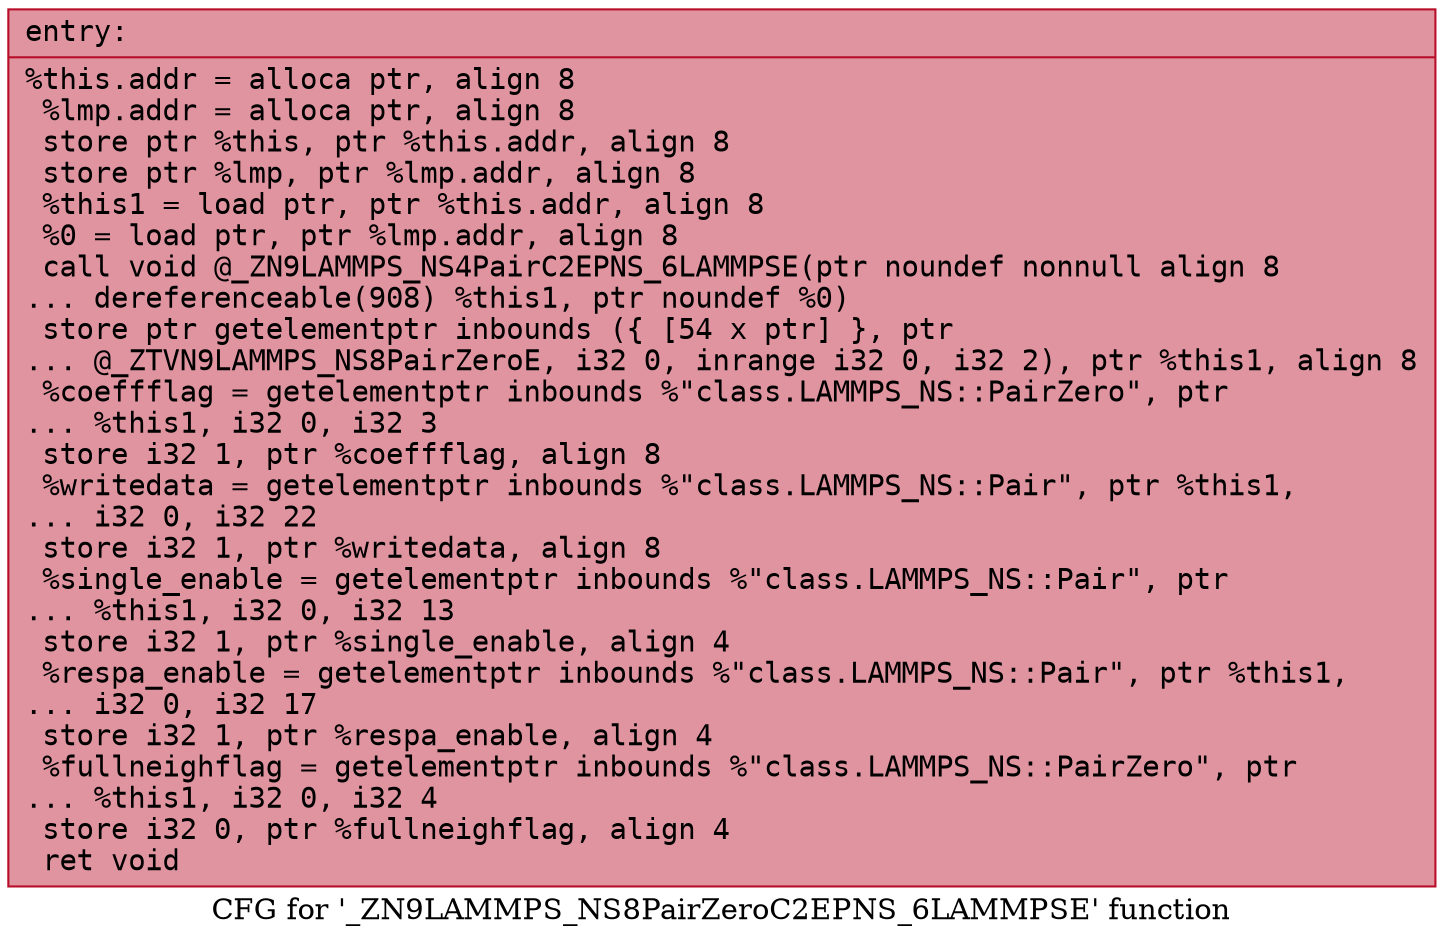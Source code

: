 digraph "CFG for '_ZN9LAMMPS_NS8PairZeroC2EPNS_6LAMMPSE' function" {
	label="CFG for '_ZN9LAMMPS_NS8PairZeroC2EPNS_6LAMMPSE' function";

	Node0x55f528d3a580 [shape=record,color="#b70d28ff", style=filled, fillcolor="#b70d2870" fontname="Courier",label="{entry:\l|  %this.addr = alloca ptr, align 8\l  %lmp.addr = alloca ptr, align 8\l  store ptr %this, ptr %this.addr, align 8\l  store ptr %lmp, ptr %lmp.addr, align 8\l  %this1 = load ptr, ptr %this.addr, align 8\l  %0 = load ptr, ptr %lmp.addr, align 8\l  call void @_ZN9LAMMPS_NS4PairC2EPNS_6LAMMPSE(ptr noundef nonnull align 8\l... dereferenceable(908) %this1, ptr noundef %0)\l  store ptr getelementptr inbounds (\{ [54 x ptr] \}, ptr\l... @_ZTVN9LAMMPS_NS8PairZeroE, i32 0, inrange i32 0, i32 2), ptr %this1, align 8\l  %coeffflag = getelementptr inbounds %\"class.LAMMPS_NS::PairZero\", ptr\l... %this1, i32 0, i32 3\l  store i32 1, ptr %coeffflag, align 8\l  %writedata = getelementptr inbounds %\"class.LAMMPS_NS::Pair\", ptr %this1,\l... i32 0, i32 22\l  store i32 1, ptr %writedata, align 8\l  %single_enable = getelementptr inbounds %\"class.LAMMPS_NS::Pair\", ptr\l... %this1, i32 0, i32 13\l  store i32 1, ptr %single_enable, align 4\l  %respa_enable = getelementptr inbounds %\"class.LAMMPS_NS::Pair\", ptr %this1,\l... i32 0, i32 17\l  store i32 1, ptr %respa_enable, align 4\l  %fullneighflag = getelementptr inbounds %\"class.LAMMPS_NS::PairZero\", ptr\l... %this1, i32 0, i32 4\l  store i32 0, ptr %fullneighflag, align 4\l  ret void\l}"];
}
